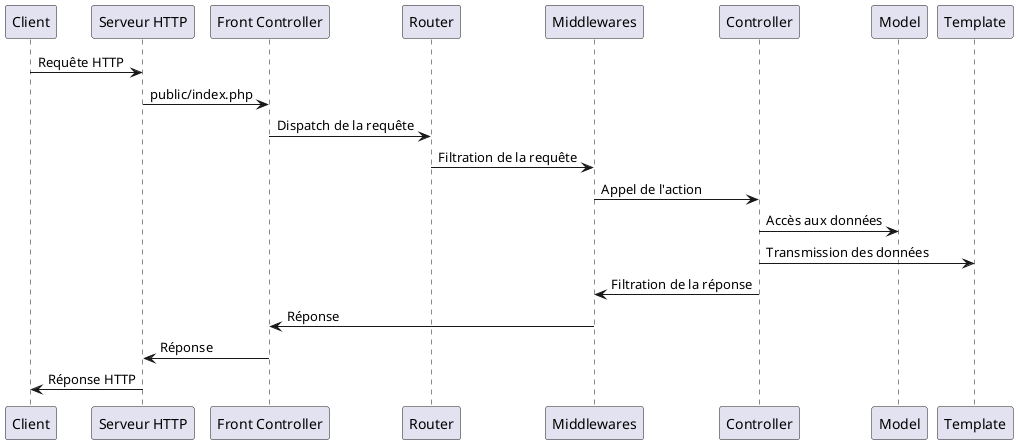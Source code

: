 @startuml request-lifecycle
Client -> "Serveur HTTP" : Requête HTTP
"Serveur HTTP" -> "Front Controller" : public/index.php
"Front Controller" -> Router : Dispatch de la requête
Router -> Middlewares : Filtration de la requête
Middlewares -> Controller : Appel de l'action
Controller -> Model : Accès aux données
Controller -> Template : Transmission des données
Controller -> Middlewares : Filtration de la réponse
Middlewares -> "Front Controller" : Réponse
"Front Controller" -> "Serveur HTTP" : Réponse
"Serveur HTTP" -> Client : Réponse HTTP
@enduml
